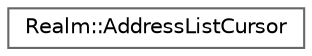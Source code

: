 digraph "Graphical Class Hierarchy"
{
 // LATEX_PDF_SIZE
  bgcolor="transparent";
  edge [fontname=Helvetica,fontsize=10,labelfontname=Helvetica,labelfontsize=10];
  node [fontname=Helvetica,fontsize=10,shape=box,height=0.2,width=0.4];
  rankdir="LR";
  Node0 [id="Node000000",label="Realm::AddressListCursor",height=0.2,width=0.4,color="grey40", fillcolor="white", style="filled",URL="$classRealm_1_1AddressListCursor.html",tooltip=" "];
}

